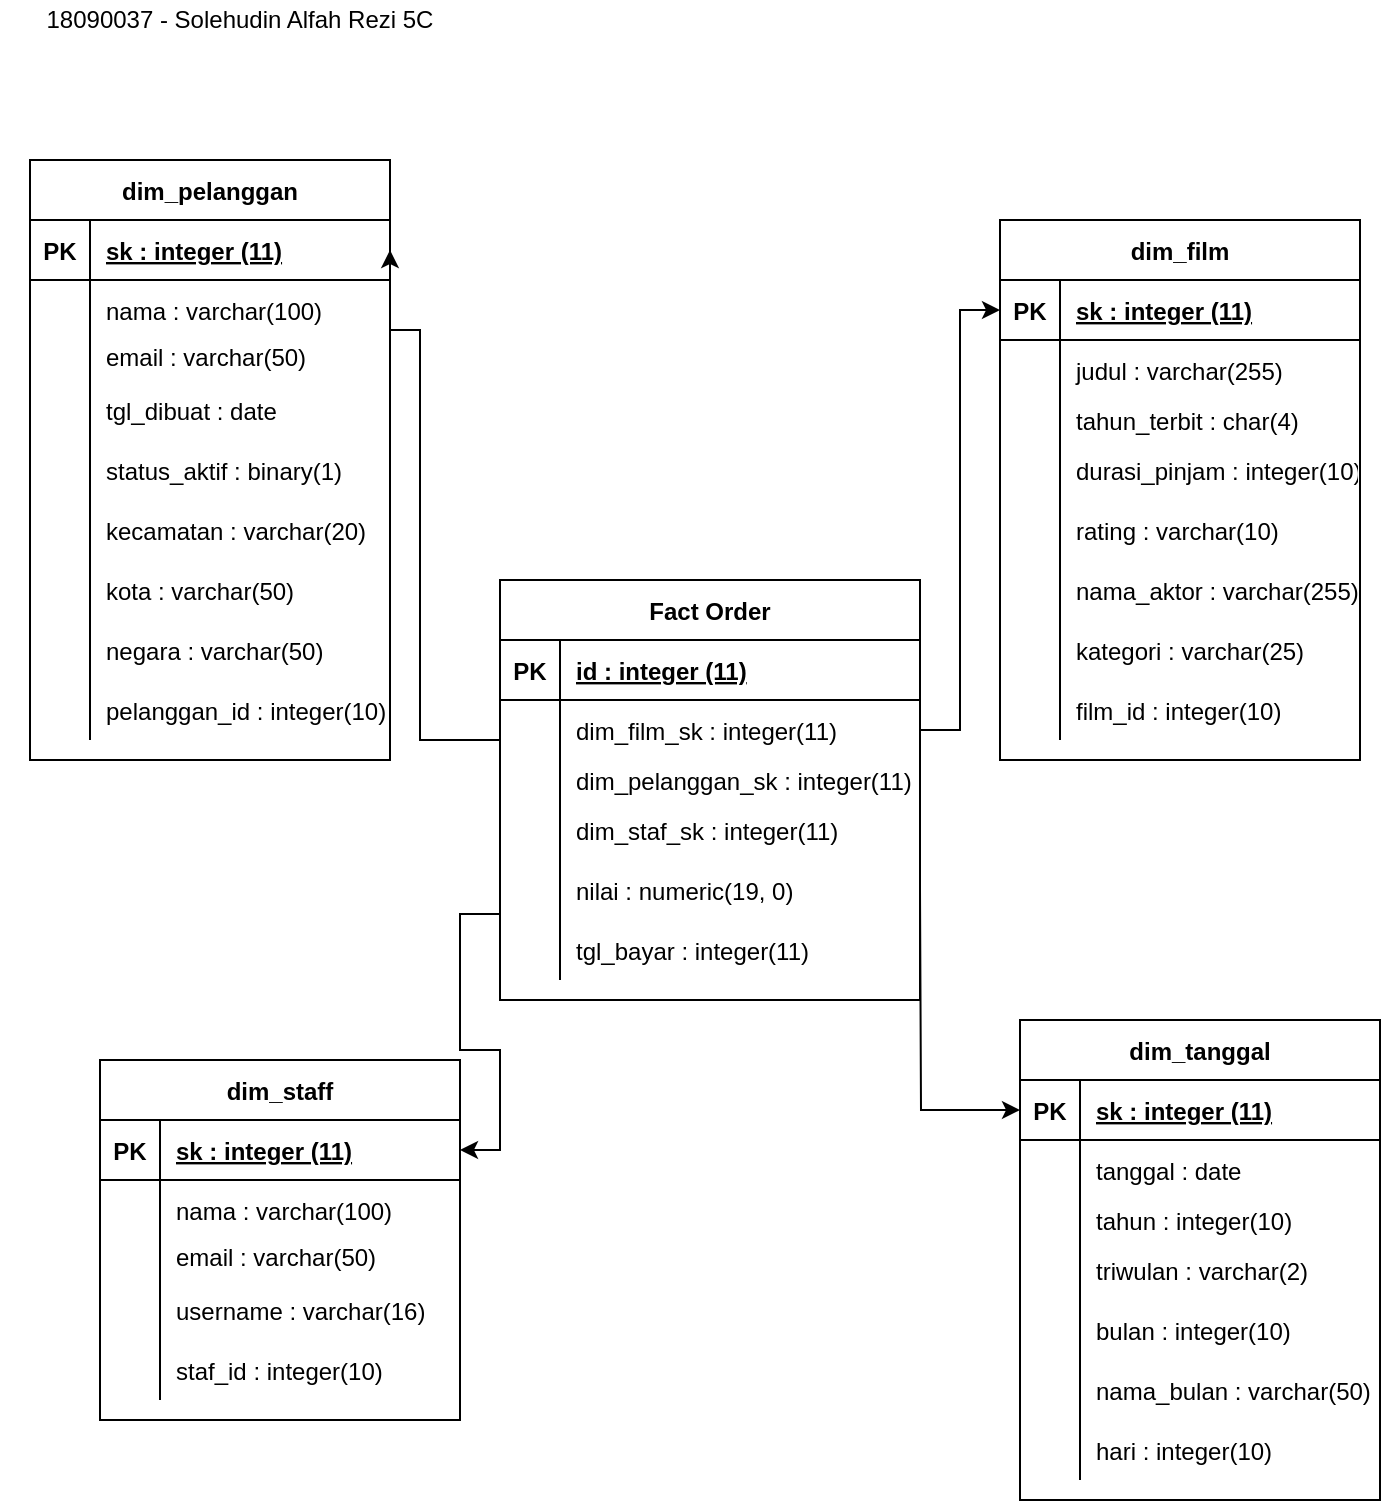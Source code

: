 <mxfile version="13.9.6"><diagram id="mrWGwfiHIIeGJahKB1WQ" name="Page-1"><mxGraphModel dx="1447" dy="723" grid="1" gridSize="10" guides="1" tooltips="1" connect="1" arrows="1" fold="1" page="1" pageScale="1" pageWidth="850" pageHeight="1100" math="0" shadow="0"><root><mxCell id="0"/><mxCell id="1" parent="0"/><mxCell id="gn8VK6mVbbOQk64Ak75K-1" style="edgeStyle=orthogonalEdgeStyle;rounded=0;orthogonalLoop=1;jettySize=auto;html=1;exitX=0;exitY=-0.1;exitDx=0;exitDy=0;exitPerimeter=0;" edge="1" parent="1" source="gn8VK6mVbbOQk64Ak75K-22" target="gn8VK6mVbbOQk64Ak75K-26"><mxGeometry relative="1" as="geometry"/></mxCell><mxCell id="gn8VK6mVbbOQk64Ak75K-2" style="edgeStyle=orthogonalEdgeStyle;rounded=0;orthogonalLoop=1;jettySize=auto;html=1;exitX=0;exitY=0.5;exitDx=0;exitDy=0;entryX=1;entryY=0.5;entryDx=0;entryDy=0;" edge="1" parent="1" source="gn8VK6mVbbOQk64Ak75K-13" target="gn8VK6mVbbOQk64Ak75K-42"><mxGeometry relative="1" as="geometry"><Array as="points"><mxPoint x="660" y="590"/><mxPoint x="620" y="590"/><mxPoint x="620" y="385"/></Array></mxGeometry></mxCell><mxCell id="gn8VK6mVbbOQk64Ak75K-3" style="edgeStyle=orthogonalEdgeStyle;rounded=0;orthogonalLoop=1;jettySize=auto;html=1;exitX=1;exitY=0.5;exitDx=0;exitDy=0;entryX=0;entryY=0.5;entryDx=0;entryDy=0;" edge="1" parent="1" source="gn8VK6mVbbOQk64Ak75K-10" target="gn8VK6mVbbOQk64Ak75K-92"><mxGeometry relative="1" as="geometry"/></mxCell><mxCell id="gn8VK6mVbbOQk64Ak75K-4" style="edgeStyle=orthogonalEdgeStyle;rounded=0;orthogonalLoop=1;jettySize=auto;html=1;entryX=0;entryY=0.5;entryDx=0;entryDy=0;" edge="1" parent="1" target="gn8VK6mVbbOQk64Ak75K-70"><mxGeometry relative="1" as="geometry"><mxPoint x="870" y="665" as="sourcePoint"/></mxGeometry></mxCell><mxCell id="gn8VK6mVbbOQk64Ak75K-5" value="18090037 - Solehudin Alfah Rezi 5C" style="text;html=1;strokeColor=none;fillColor=none;align=center;verticalAlign=middle;whiteSpace=wrap;rounded=0;" vertex="1" parent="1"><mxGeometry x="410" y="220" width="240" height="20" as="geometry"/></mxCell><mxCell id="gn8VK6mVbbOQk64Ak75K-6" value="Fact Order" style="shape=table;startSize=30;container=1;collapsible=1;childLayout=tableLayout;fixedRows=1;rowLines=0;fontStyle=1;align=center;resizeLast=1;" vertex="1" parent="1"><mxGeometry x="660" y="510" width="210" height="210" as="geometry"/></mxCell><mxCell id="gn8VK6mVbbOQk64Ak75K-7" value="" style="shape=partialRectangle;collapsible=0;dropTarget=0;pointerEvents=0;fillColor=none;top=0;left=0;bottom=1;right=0;points=[[0,0.5],[1,0.5]];portConstraint=eastwest;" vertex="1" parent="gn8VK6mVbbOQk64Ak75K-6"><mxGeometry y="30" width="210" height="30" as="geometry"/></mxCell><mxCell id="gn8VK6mVbbOQk64Ak75K-8" value="PK" style="shape=partialRectangle;connectable=0;fillColor=none;top=0;left=0;bottom=0;right=0;fontStyle=1;overflow=hidden;" vertex="1" parent="gn8VK6mVbbOQk64Ak75K-7"><mxGeometry width="30" height="30" as="geometry"/></mxCell><mxCell id="gn8VK6mVbbOQk64Ak75K-9" value="id : integer (11)" style="shape=partialRectangle;connectable=0;fillColor=none;top=0;left=0;bottom=0;right=0;align=left;spacingLeft=6;fontStyle=5;overflow=hidden;" vertex="1" parent="gn8VK6mVbbOQk64Ak75K-7"><mxGeometry x="30" width="180" height="30" as="geometry"/></mxCell><mxCell id="gn8VK6mVbbOQk64Ak75K-10" value="" style="shape=partialRectangle;collapsible=0;dropTarget=0;pointerEvents=0;fillColor=none;top=0;left=0;bottom=0;right=0;points=[[0,0.5],[1,0.5]];portConstraint=eastwest;" vertex="1" parent="gn8VK6mVbbOQk64Ak75K-6"><mxGeometry y="60" width="210" height="30" as="geometry"/></mxCell><mxCell id="gn8VK6mVbbOQk64Ak75K-11" value="" style="shape=partialRectangle;connectable=0;fillColor=none;top=0;left=0;bottom=0;right=0;editable=1;overflow=hidden;" vertex="1" parent="gn8VK6mVbbOQk64Ak75K-10"><mxGeometry width="30" height="30" as="geometry"/></mxCell><mxCell id="gn8VK6mVbbOQk64Ak75K-12" value="dim_film_sk : integer(11)" style="shape=partialRectangle;connectable=0;fillColor=none;top=0;left=0;bottom=0;right=0;align=left;spacingLeft=6;overflow=hidden;" vertex="1" parent="gn8VK6mVbbOQk64Ak75K-10"><mxGeometry x="30" width="180" height="30" as="geometry"/></mxCell><mxCell id="gn8VK6mVbbOQk64Ak75K-13" value="" style="shape=partialRectangle;collapsible=0;dropTarget=0;pointerEvents=0;fillColor=none;top=0;left=0;bottom=0;right=0;points=[[0,0.5],[1,0.5]];portConstraint=eastwest;" vertex="1" parent="gn8VK6mVbbOQk64Ak75K-6"><mxGeometry y="90" width="210" height="20" as="geometry"/></mxCell><mxCell id="gn8VK6mVbbOQk64Ak75K-14" value="" style="shape=partialRectangle;connectable=0;fillColor=none;top=0;left=0;bottom=0;right=0;editable=1;overflow=hidden;" vertex="1" parent="gn8VK6mVbbOQk64Ak75K-13"><mxGeometry width="30" height="20" as="geometry"/></mxCell><mxCell id="gn8VK6mVbbOQk64Ak75K-15" value="dim_pelanggan_sk : integer(11)" style="shape=partialRectangle;connectable=0;fillColor=none;top=0;left=0;bottom=0;right=0;align=left;spacingLeft=6;overflow=hidden;" vertex="1" parent="gn8VK6mVbbOQk64Ak75K-13"><mxGeometry x="30" width="180" height="20" as="geometry"/></mxCell><mxCell id="gn8VK6mVbbOQk64Ak75K-16" value="" style="shape=partialRectangle;collapsible=0;dropTarget=0;pointerEvents=0;fillColor=none;top=0;left=0;bottom=0;right=0;points=[[0,0.5],[1,0.5]];portConstraint=eastwest;" vertex="1" parent="gn8VK6mVbbOQk64Ak75K-6"><mxGeometry y="110" width="210" height="30" as="geometry"/></mxCell><mxCell id="gn8VK6mVbbOQk64Ak75K-17" value="" style="shape=partialRectangle;connectable=0;fillColor=none;top=0;left=0;bottom=0;right=0;editable=1;overflow=hidden;" vertex="1" parent="gn8VK6mVbbOQk64Ak75K-16"><mxGeometry width="30" height="30" as="geometry"/></mxCell><mxCell id="gn8VK6mVbbOQk64Ak75K-18" value="dim_staf_sk : integer(11) " style="shape=partialRectangle;connectable=0;fillColor=none;top=0;left=0;bottom=0;right=0;align=left;spacingLeft=6;overflow=hidden;" vertex="1" parent="gn8VK6mVbbOQk64Ak75K-16"><mxGeometry x="30" width="180" height="30" as="geometry"/></mxCell><mxCell id="gn8VK6mVbbOQk64Ak75K-19" value="" style="shape=partialRectangle;collapsible=0;dropTarget=0;pointerEvents=0;fillColor=none;top=0;left=0;bottom=0;right=0;points=[[0,0.5],[1,0.5]];portConstraint=eastwest;" vertex="1" parent="gn8VK6mVbbOQk64Ak75K-6"><mxGeometry y="140" width="210" height="30" as="geometry"/></mxCell><mxCell id="gn8VK6mVbbOQk64Ak75K-20" value="" style="shape=partialRectangle;connectable=0;fillColor=none;top=0;left=0;bottom=0;right=0;editable=1;overflow=hidden;" vertex="1" parent="gn8VK6mVbbOQk64Ak75K-19"><mxGeometry width="30" height="30" as="geometry"/></mxCell><mxCell id="gn8VK6mVbbOQk64Ak75K-21" value="nilai : numeric(19, 0)" style="shape=partialRectangle;connectable=0;fillColor=none;top=0;left=0;bottom=0;right=0;align=left;spacingLeft=6;overflow=hidden;" vertex="1" parent="gn8VK6mVbbOQk64Ak75K-19"><mxGeometry x="30" width="180" height="30" as="geometry"/></mxCell><mxCell id="gn8VK6mVbbOQk64Ak75K-22" value="" style="shape=partialRectangle;collapsible=0;dropTarget=0;pointerEvents=0;fillColor=none;top=0;left=0;bottom=0;right=0;points=[[0,0.5],[1,0.5]];portConstraint=eastwest;" vertex="1" parent="gn8VK6mVbbOQk64Ak75K-6"><mxGeometry y="170" width="210" height="30" as="geometry"/></mxCell><mxCell id="gn8VK6mVbbOQk64Ak75K-23" value="" style="shape=partialRectangle;connectable=0;fillColor=none;top=0;left=0;bottom=0;right=0;editable=1;overflow=hidden;" vertex="1" parent="gn8VK6mVbbOQk64Ak75K-22"><mxGeometry width="30" height="30" as="geometry"/></mxCell><mxCell id="gn8VK6mVbbOQk64Ak75K-24" value="tgl_bayar : integer(11)" style="shape=partialRectangle;connectable=0;fillColor=none;top=0;left=0;bottom=0;right=0;align=left;spacingLeft=6;overflow=hidden;" vertex="1" parent="gn8VK6mVbbOQk64Ak75K-22"><mxGeometry x="30" width="180" height="30" as="geometry"/></mxCell><mxCell id="gn8VK6mVbbOQk64Ak75K-25" value="dim_staff" style="shape=table;startSize=30;container=1;collapsible=1;childLayout=tableLayout;fixedRows=1;rowLines=0;fontStyle=1;align=center;resizeLast=1;" vertex="1" parent="1"><mxGeometry x="460" y="750" width="180" height="180" as="geometry"/></mxCell><mxCell id="gn8VK6mVbbOQk64Ak75K-26" value="" style="shape=partialRectangle;collapsible=0;dropTarget=0;pointerEvents=0;fillColor=none;top=0;left=0;bottom=1;right=0;points=[[0,0.5],[1,0.5]];portConstraint=eastwest;" vertex="1" parent="gn8VK6mVbbOQk64Ak75K-25"><mxGeometry y="30" width="180" height="30" as="geometry"/></mxCell><mxCell id="gn8VK6mVbbOQk64Ak75K-27" value="PK" style="shape=partialRectangle;connectable=0;fillColor=none;top=0;left=0;bottom=0;right=0;fontStyle=1;overflow=hidden;" vertex="1" parent="gn8VK6mVbbOQk64Ak75K-26"><mxGeometry width="30" height="30" as="geometry"/></mxCell><mxCell id="gn8VK6mVbbOQk64Ak75K-28" value="sk : integer (11)" style="shape=partialRectangle;connectable=0;fillColor=none;top=0;left=0;bottom=0;right=0;align=left;spacingLeft=6;fontStyle=5;overflow=hidden;" vertex="1" parent="gn8VK6mVbbOQk64Ak75K-26"><mxGeometry x="30" width="150" height="30" as="geometry"/></mxCell><mxCell id="gn8VK6mVbbOQk64Ak75K-29" value="" style="shape=partialRectangle;collapsible=0;dropTarget=0;pointerEvents=0;fillColor=none;top=0;left=0;bottom=0;right=0;points=[[0,0.5],[1,0.5]];portConstraint=eastwest;" vertex="1" parent="gn8VK6mVbbOQk64Ak75K-25"><mxGeometry y="60" width="180" height="30" as="geometry"/></mxCell><mxCell id="gn8VK6mVbbOQk64Ak75K-30" value="" style="shape=partialRectangle;connectable=0;fillColor=none;top=0;left=0;bottom=0;right=0;editable=1;overflow=hidden;" vertex="1" parent="gn8VK6mVbbOQk64Ak75K-29"><mxGeometry width="30" height="30" as="geometry"/></mxCell><mxCell id="gn8VK6mVbbOQk64Ak75K-31" value="nama : varchar(100)" style="shape=partialRectangle;connectable=0;fillColor=none;top=0;left=0;bottom=0;right=0;align=left;spacingLeft=6;overflow=hidden;" vertex="1" parent="gn8VK6mVbbOQk64Ak75K-29"><mxGeometry x="30" width="150" height="30" as="geometry"/></mxCell><mxCell id="gn8VK6mVbbOQk64Ak75K-32" value="" style="shape=partialRectangle;collapsible=0;dropTarget=0;pointerEvents=0;fillColor=none;top=0;left=0;bottom=0;right=0;points=[[0,0.5],[1,0.5]];portConstraint=eastwest;" vertex="1" parent="gn8VK6mVbbOQk64Ak75K-25"><mxGeometry y="90" width="180" height="20" as="geometry"/></mxCell><mxCell id="gn8VK6mVbbOQk64Ak75K-33" value="" style="shape=partialRectangle;connectable=0;fillColor=none;top=0;left=0;bottom=0;right=0;editable=1;overflow=hidden;" vertex="1" parent="gn8VK6mVbbOQk64Ak75K-32"><mxGeometry width="30" height="20" as="geometry"/></mxCell><mxCell id="gn8VK6mVbbOQk64Ak75K-34" value="email : varchar(50)&#10; " style="shape=partialRectangle;connectable=0;fillColor=none;top=0;left=0;bottom=0;right=0;align=left;spacingLeft=6;overflow=hidden;" vertex="1" parent="gn8VK6mVbbOQk64Ak75K-32"><mxGeometry x="30" width="150" height="20" as="geometry"/></mxCell><mxCell id="gn8VK6mVbbOQk64Ak75K-35" value="" style="shape=partialRectangle;collapsible=0;dropTarget=0;pointerEvents=0;fillColor=none;top=0;left=0;bottom=0;right=0;points=[[0,0.5],[1,0.5]];portConstraint=eastwest;" vertex="1" parent="gn8VK6mVbbOQk64Ak75K-25"><mxGeometry y="110" width="180" height="30" as="geometry"/></mxCell><mxCell id="gn8VK6mVbbOQk64Ak75K-36" value="" style="shape=partialRectangle;connectable=0;fillColor=none;top=0;left=0;bottom=0;right=0;editable=1;overflow=hidden;" vertex="1" parent="gn8VK6mVbbOQk64Ak75K-35"><mxGeometry width="30" height="30" as="geometry"/></mxCell><mxCell id="gn8VK6mVbbOQk64Ak75K-37" value="username : varchar(16)" style="shape=partialRectangle;connectable=0;fillColor=none;top=0;left=0;bottom=0;right=0;align=left;spacingLeft=6;overflow=hidden;" vertex="1" parent="gn8VK6mVbbOQk64Ak75K-35"><mxGeometry x="30" width="150" height="30" as="geometry"/></mxCell><mxCell id="gn8VK6mVbbOQk64Ak75K-38" value="" style="shape=partialRectangle;collapsible=0;dropTarget=0;pointerEvents=0;fillColor=none;top=0;left=0;bottom=0;right=0;points=[[0,0.5],[1,0.5]];portConstraint=eastwest;" vertex="1" parent="gn8VK6mVbbOQk64Ak75K-25"><mxGeometry y="140" width="180" height="30" as="geometry"/></mxCell><mxCell id="gn8VK6mVbbOQk64Ak75K-39" value="" style="shape=partialRectangle;connectable=0;fillColor=none;top=0;left=0;bottom=0;right=0;editable=1;overflow=hidden;" vertex="1" parent="gn8VK6mVbbOQk64Ak75K-38"><mxGeometry width="30" height="30" as="geometry"/></mxCell><mxCell id="gn8VK6mVbbOQk64Ak75K-40" value="staf_id : integer(10)" style="shape=partialRectangle;connectable=0;fillColor=none;top=0;left=0;bottom=0;right=0;align=left;spacingLeft=6;overflow=hidden;" vertex="1" parent="gn8VK6mVbbOQk64Ak75K-38"><mxGeometry x="30" width="150" height="30" as="geometry"/></mxCell><mxCell id="gn8VK6mVbbOQk64Ak75K-41" value="dim_pelanggan" style="shape=table;startSize=30;container=1;collapsible=1;childLayout=tableLayout;fixedRows=1;rowLines=0;fontStyle=1;align=center;resizeLast=1;" vertex="1" parent="1"><mxGeometry x="425" y="300" width="180" height="300" as="geometry"/></mxCell><mxCell id="gn8VK6mVbbOQk64Ak75K-42" value="" style="shape=partialRectangle;collapsible=0;dropTarget=0;pointerEvents=0;fillColor=none;top=0;left=0;bottom=1;right=0;points=[[0,0.5],[1,0.5]];portConstraint=eastwest;" vertex="1" parent="gn8VK6mVbbOQk64Ak75K-41"><mxGeometry y="30" width="180" height="30" as="geometry"/></mxCell><mxCell id="gn8VK6mVbbOQk64Ak75K-43" value="PK" style="shape=partialRectangle;connectable=0;fillColor=none;top=0;left=0;bottom=0;right=0;fontStyle=1;overflow=hidden;" vertex="1" parent="gn8VK6mVbbOQk64Ak75K-42"><mxGeometry width="30" height="30" as="geometry"/></mxCell><mxCell id="gn8VK6mVbbOQk64Ak75K-44" value="sk : integer (11)" style="shape=partialRectangle;connectable=0;fillColor=none;top=0;left=0;bottom=0;right=0;align=left;spacingLeft=6;fontStyle=5;overflow=hidden;" vertex="1" parent="gn8VK6mVbbOQk64Ak75K-42"><mxGeometry x="30" width="150" height="30" as="geometry"/></mxCell><mxCell id="gn8VK6mVbbOQk64Ak75K-45" value="" style="shape=partialRectangle;collapsible=0;dropTarget=0;pointerEvents=0;fillColor=none;top=0;left=0;bottom=0;right=0;points=[[0,0.5],[1,0.5]];portConstraint=eastwest;" vertex="1" parent="gn8VK6mVbbOQk64Ak75K-41"><mxGeometry y="60" width="180" height="30" as="geometry"/></mxCell><mxCell id="gn8VK6mVbbOQk64Ak75K-46" value="" style="shape=partialRectangle;connectable=0;fillColor=none;top=0;left=0;bottom=0;right=0;editable=1;overflow=hidden;" vertex="1" parent="gn8VK6mVbbOQk64Ak75K-45"><mxGeometry width="30" height="30" as="geometry"/></mxCell><mxCell id="gn8VK6mVbbOQk64Ak75K-47" value="nama : varchar(100)" style="shape=partialRectangle;connectable=0;fillColor=none;top=0;left=0;bottom=0;right=0;align=left;spacingLeft=6;overflow=hidden;" vertex="1" parent="gn8VK6mVbbOQk64Ak75K-45"><mxGeometry x="30" width="150" height="30" as="geometry"/></mxCell><mxCell id="gn8VK6mVbbOQk64Ak75K-48" value="" style="shape=partialRectangle;collapsible=0;dropTarget=0;pointerEvents=0;fillColor=none;top=0;left=0;bottom=0;right=0;points=[[0,0.5],[1,0.5]];portConstraint=eastwest;" vertex="1" parent="gn8VK6mVbbOQk64Ak75K-41"><mxGeometry y="90" width="180" height="20" as="geometry"/></mxCell><mxCell id="gn8VK6mVbbOQk64Ak75K-49" value="" style="shape=partialRectangle;connectable=0;fillColor=none;top=0;left=0;bottom=0;right=0;editable=1;overflow=hidden;" vertex="1" parent="gn8VK6mVbbOQk64Ak75K-48"><mxGeometry width="30" height="20" as="geometry"/></mxCell><mxCell id="gn8VK6mVbbOQk64Ak75K-50" value="email : varchar(50)&#10; " style="shape=partialRectangle;connectable=0;fillColor=none;top=0;left=0;bottom=0;right=0;align=left;spacingLeft=6;overflow=hidden;" vertex="1" parent="gn8VK6mVbbOQk64Ak75K-48"><mxGeometry x="30" width="150" height="20" as="geometry"/></mxCell><mxCell id="gn8VK6mVbbOQk64Ak75K-51" value="" style="shape=partialRectangle;collapsible=0;dropTarget=0;pointerEvents=0;fillColor=none;top=0;left=0;bottom=0;right=0;points=[[0,0.5],[1,0.5]];portConstraint=eastwest;" vertex="1" parent="gn8VK6mVbbOQk64Ak75K-41"><mxGeometry y="110" width="180" height="30" as="geometry"/></mxCell><mxCell id="gn8VK6mVbbOQk64Ak75K-52" value="" style="shape=partialRectangle;connectable=0;fillColor=none;top=0;left=0;bottom=0;right=0;editable=1;overflow=hidden;" vertex="1" parent="gn8VK6mVbbOQk64Ak75K-51"><mxGeometry width="30" height="30" as="geometry"/></mxCell><mxCell id="gn8VK6mVbbOQk64Ak75K-53" value="tgl_dibuat : date" style="shape=partialRectangle;connectable=0;fillColor=none;top=0;left=0;bottom=0;right=0;align=left;spacingLeft=6;overflow=hidden;" vertex="1" parent="gn8VK6mVbbOQk64Ak75K-51"><mxGeometry x="30" width="150" height="30" as="geometry"/></mxCell><mxCell id="gn8VK6mVbbOQk64Ak75K-54" value="" style="shape=partialRectangle;collapsible=0;dropTarget=0;pointerEvents=0;fillColor=none;top=0;left=0;bottom=0;right=0;points=[[0,0.5],[1,0.5]];portConstraint=eastwest;" vertex="1" parent="gn8VK6mVbbOQk64Ak75K-41"><mxGeometry y="140" width="180" height="30" as="geometry"/></mxCell><mxCell id="gn8VK6mVbbOQk64Ak75K-55" value="" style="shape=partialRectangle;connectable=0;fillColor=none;top=0;left=0;bottom=0;right=0;editable=1;overflow=hidden;" vertex="1" parent="gn8VK6mVbbOQk64Ak75K-54"><mxGeometry width="30" height="30" as="geometry"/></mxCell><mxCell id="gn8VK6mVbbOQk64Ak75K-56" value="status_aktif : binary(1)" style="shape=partialRectangle;connectable=0;fillColor=none;top=0;left=0;bottom=0;right=0;align=left;spacingLeft=6;overflow=hidden;" vertex="1" parent="gn8VK6mVbbOQk64Ak75K-54"><mxGeometry x="30" width="150" height="30" as="geometry"/></mxCell><mxCell id="gn8VK6mVbbOQk64Ak75K-57" value="" style="shape=partialRectangle;collapsible=0;dropTarget=0;pointerEvents=0;fillColor=none;top=0;left=0;bottom=0;right=0;points=[[0,0.5],[1,0.5]];portConstraint=eastwest;" vertex="1" parent="gn8VK6mVbbOQk64Ak75K-41"><mxGeometry y="170" width="180" height="30" as="geometry"/></mxCell><mxCell id="gn8VK6mVbbOQk64Ak75K-58" value="" style="shape=partialRectangle;connectable=0;fillColor=none;top=0;left=0;bottom=0;right=0;editable=1;overflow=hidden;" vertex="1" parent="gn8VK6mVbbOQk64Ak75K-57"><mxGeometry width="30" height="30" as="geometry"/></mxCell><mxCell id="gn8VK6mVbbOQk64Ak75K-59" value="kecamatan : varchar(20)" style="shape=partialRectangle;connectable=0;fillColor=none;top=0;left=0;bottom=0;right=0;align=left;spacingLeft=6;overflow=hidden;" vertex="1" parent="gn8VK6mVbbOQk64Ak75K-57"><mxGeometry x="30" width="150" height="30" as="geometry"/></mxCell><mxCell id="gn8VK6mVbbOQk64Ak75K-60" value="" style="shape=partialRectangle;collapsible=0;dropTarget=0;pointerEvents=0;fillColor=none;top=0;left=0;bottom=0;right=0;points=[[0,0.5],[1,0.5]];portConstraint=eastwest;" vertex="1" parent="gn8VK6mVbbOQk64Ak75K-41"><mxGeometry y="200" width="180" height="30" as="geometry"/></mxCell><mxCell id="gn8VK6mVbbOQk64Ak75K-61" value="" style="shape=partialRectangle;connectable=0;fillColor=none;top=0;left=0;bottom=0;right=0;editable=1;overflow=hidden;" vertex="1" parent="gn8VK6mVbbOQk64Ak75K-60"><mxGeometry width="30" height="30" as="geometry"/></mxCell><mxCell id="gn8VK6mVbbOQk64Ak75K-62" value="kota : varchar(50)" style="shape=partialRectangle;connectable=0;fillColor=none;top=0;left=0;bottom=0;right=0;align=left;spacingLeft=6;overflow=hidden;" vertex="1" parent="gn8VK6mVbbOQk64Ak75K-60"><mxGeometry x="30" width="150" height="30" as="geometry"/></mxCell><mxCell id="gn8VK6mVbbOQk64Ak75K-63" value="" style="shape=partialRectangle;collapsible=0;dropTarget=0;pointerEvents=0;fillColor=none;top=0;left=0;bottom=0;right=0;points=[[0,0.5],[1,0.5]];portConstraint=eastwest;" vertex="1" parent="gn8VK6mVbbOQk64Ak75K-41"><mxGeometry y="230" width="180" height="30" as="geometry"/></mxCell><mxCell id="gn8VK6mVbbOQk64Ak75K-64" value="" style="shape=partialRectangle;connectable=0;fillColor=none;top=0;left=0;bottom=0;right=0;editable=1;overflow=hidden;" vertex="1" parent="gn8VK6mVbbOQk64Ak75K-63"><mxGeometry width="30" height="30" as="geometry"/></mxCell><mxCell id="gn8VK6mVbbOQk64Ak75K-65" value="negara : varchar(50)" style="shape=partialRectangle;connectable=0;fillColor=none;top=0;left=0;bottom=0;right=0;align=left;spacingLeft=6;overflow=hidden;" vertex="1" parent="gn8VK6mVbbOQk64Ak75K-63"><mxGeometry x="30" width="150" height="30" as="geometry"/></mxCell><mxCell id="gn8VK6mVbbOQk64Ak75K-66" value="" style="shape=partialRectangle;collapsible=0;dropTarget=0;pointerEvents=0;fillColor=none;top=0;left=0;bottom=0;right=0;points=[[0,0.5],[1,0.5]];portConstraint=eastwest;" vertex="1" parent="gn8VK6mVbbOQk64Ak75K-41"><mxGeometry y="260" width="180" height="30" as="geometry"/></mxCell><mxCell id="gn8VK6mVbbOQk64Ak75K-67" value="" style="shape=partialRectangle;connectable=0;fillColor=none;top=0;left=0;bottom=0;right=0;editable=1;overflow=hidden;" vertex="1" parent="gn8VK6mVbbOQk64Ak75K-66"><mxGeometry width="30" height="30" as="geometry"/></mxCell><mxCell id="gn8VK6mVbbOQk64Ak75K-68" value="pelanggan_id : integer(10) " style="shape=partialRectangle;connectable=0;fillColor=none;top=0;left=0;bottom=0;right=0;align=left;spacingLeft=6;overflow=hidden;" vertex="1" parent="gn8VK6mVbbOQk64Ak75K-66"><mxGeometry x="30" width="150" height="30" as="geometry"/></mxCell><mxCell id="gn8VK6mVbbOQk64Ak75K-69" value="dim_tanggal" style="shape=table;startSize=30;container=1;collapsible=1;childLayout=tableLayout;fixedRows=1;rowLines=0;fontStyle=1;align=center;resizeLast=1;" vertex="1" parent="1"><mxGeometry x="920" y="730" width="180" height="240" as="geometry"/></mxCell><mxCell id="gn8VK6mVbbOQk64Ak75K-70" value="" style="shape=partialRectangle;collapsible=0;dropTarget=0;pointerEvents=0;fillColor=none;top=0;left=0;bottom=1;right=0;points=[[0,0.5],[1,0.5]];portConstraint=eastwest;" vertex="1" parent="gn8VK6mVbbOQk64Ak75K-69"><mxGeometry y="30" width="180" height="30" as="geometry"/></mxCell><mxCell id="gn8VK6mVbbOQk64Ak75K-71" value="PK" style="shape=partialRectangle;connectable=0;fillColor=none;top=0;left=0;bottom=0;right=0;fontStyle=1;overflow=hidden;" vertex="1" parent="gn8VK6mVbbOQk64Ak75K-70"><mxGeometry width="30" height="30" as="geometry"/></mxCell><mxCell id="gn8VK6mVbbOQk64Ak75K-72" value="sk : integer (11)" style="shape=partialRectangle;connectable=0;fillColor=none;top=0;left=0;bottom=0;right=0;align=left;spacingLeft=6;fontStyle=5;overflow=hidden;" vertex="1" parent="gn8VK6mVbbOQk64Ak75K-70"><mxGeometry x="30" width="150" height="30" as="geometry"/></mxCell><mxCell id="gn8VK6mVbbOQk64Ak75K-73" value="" style="shape=partialRectangle;collapsible=0;dropTarget=0;pointerEvents=0;fillColor=none;top=0;left=0;bottom=0;right=0;points=[[0,0.5],[1,0.5]];portConstraint=eastwest;" vertex="1" parent="gn8VK6mVbbOQk64Ak75K-69"><mxGeometry y="60" width="180" height="30" as="geometry"/></mxCell><mxCell id="gn8VK6mVbbOQk64Ak75K-74" value="" style="shape=partialRectangle;connectable=0;fillColor=none;top=0;left=0;bottom=0;right=0;editable=1;overflow=hidden;" vertex="1" parent="gn8VK6mVbbOQk64Ak75K-73"><mxGeometry width="30" height="30" as="geometry"/></mxCell><mxCell id="gn8VK6mVbbOQk64Ak75K-75" value="tanggal : date" style="shape=partialRectangle;connectable=0;fillColor=none;top=0;left=0;bottom=0;right=0;align=left;spacingLeft=6;overflow=hidden;" vertex="1" parent="gn8VK6mVbbOQk64Ak75K-73"><mxGeometry x="30" width="150" height="30" as="geometry"/></mxCell><mxCell id="gn8VK6mVbbOQk64Ak75K-76" value="" style="shape=partialRectangle;collapsible=0;dropTarget=0;pointerEvents=0;fillColor=none;top=0;left=0;bottom=0;right=0;points=[[0,0.5],[1,0.5]];portConstraint=eastwest;" vertex="1" parent="gn8VK6mVbbOQk64Ak75K-69"><mxGeometry y="90" width="180" height="20" as="geometry"/></mxCell><mxCell id="gn8VK6mVbbOQk64Ak75K-77" value="" style="shape=partialRectangle;connectable=0;fillColor=none;top=0;left=0;bottom=0;right=0;editable=1;overflow=hidden;" vertex="1" parent="gn8VK6mVbbOQk64Ak75K-76"><mxGeometry width="30" height="20" as="geometry"/></mxCell><mxCell id="gn8VK6mVbbOQk64Ak75K-78" value="tahun : integer(10)" style="shape=partialRectangle;connectable=0;fillColor=none;top=0;left=0;bottom=0;right=0;align=left;spacingLeft=6;overflow=hidden;" vertex="1" parent="gn8VK6mVbbOQk64Ak75K-76"><mxGeometry x="30" width="150" height="20" as="geometry"/></mxCell><mxCell id="gn8VK6mVbbOQk64Ak75K-79" value="" style="shape=partialRectangle;collapsible=0;dropTarget=0;pointerEvents=0;fillColor=none;top=0;left=0;bottom=0;right=0;points=[[0,0.5],[1,0.5]];portConstraint=eastwest;" vertex="1" parent="gn8VK6mVbbOQk64Ak75K-69"><mxGeometry y="110" width="180" height="30" as="geometry"/></mxCell><mxCell id="gn8VK6mVbbOQk64Ak75K-80" value="" style="shape=partialRectangle;connectable=0;fillColor=none;top=0;left=0;bottom=0;right=0;editable=1;overflow=hidden;" vertex="1" parent="gn8VK6mVbbOQk64Ak75K-79"><mxGeometry width="30" height="30" as="geometry"/></mxCell><mxCell id="gn8VK6mVbbOQk64Ak75K-81" value="triwulan : varchar(2)" style="shape=partialRectangle;connectable=0;fillColor=none;top=0;left=0;bottom=0;right=0;align=left;spacingLeft=6;overflow=hidden;" vertex="1" parent="gn8VK6mVbbOQk64Ak75K-79"><mxGeometry x="30" width="150" height="30" as="geometry"/></mxCell><mxCell id="gn8VK6mVbbOQk64Ak75K-82" value="" style="shape=partialRectangle;collapsible=0;dropTarget=0;pointerEvents=0;fillColor=none;top=0;left=0;bottom=0;right=0;points=[[0,0.5],[1,0.5]];portConstraint=eastwest;" vertex="1" parent="gn8VK6mVbbOQk64Ak75K-69"><mxGeometry y="140" width="180" height="30" as="geometry"/></mxCell><mxCell id="gn8VK6mVbbOQk64Ak75K-83" value="" style="shape=partialRectangle;connectable=0;fillColor=none;top=0;left=0;bottom=0;right=0;editable=1;overflow=hidden;" vertex="1" parent="gn8VK6mVbbOQk64Ak75K-82"><mxGeometry width="30" height="30" as="geometry"/></mxCell><mxCell id="gn8VK6mVbbOQk64Ak75K-84" value="bulan : integer(10)" style="shape=partialRectangle;connectable=0;fillColor=none;top=0;left=0;bottom=0;right=0;align=left;spacingLeft=6;overflow=hidden;" vertex="1" parent="gn8VK6mVbbOQk64Ak75K-82"><mxGeometry x="30" width="150" height="30" as="geometry"/></mxCell><mxCell id="gn8VK6mVbbOQk64Ak75K-85" value="" style="shape=partialRectangle;collapsible=0;dropTarget=0;pointerEvents=0;fillColor=none;top=0;left=0;bottom=0;right=0;points=[[0,0.5],[1,0.5]];portConstraint=eastwest;" vertex="1" parent="gn8VK6mVbbOQk64Ak75K-69"><mxGeometry y="170" width="180" height="30" as="geometry"/></mxCell><mxCell id="gn8VK6mVbbOQk64Ak75K-86" value="" style="shape=partialRectangle;connectable=0;fillColor=none;top=0;left=0;bottom=0;right=0;editable=1;overflow=hidden;" vertex="1" parent="gn8VK6mVbbOQk64Ak75K-85"><mxGeometry width="30" height="30" as="geometry"/></mxCell><mxCell id="gn8VK6mVbbOQk64Ak75K-87" value="nama_bulan : varchar(50)" style="shape=partialRectangle;connectable=0;fillColor=none;top=0;left=0;bottom=0;right=0;align=left;spacingLeft=6;overflow=hidden;" vertex="1" parent="gn8VK6mVbbOQk64Ak75K-85"><mxGeometry x="30" width="150" height="30" as="geometry"/></mxCell><mxCell id="gn8VK6mVbbOQk64Ak75K-88" value="" style="shape=partialRectangle;collapsible=0;dropTarget=0;pointerEvents=0;fillColor=none;top=0;left=0;bottom=0;right=0;points=[[0,0.5],[1,0.5]];portConstraint=eastwest;" vertex="1" parent="gn8VK6mVbbOQk64Ak75K-69"><mxGeometry y="200" width="180" height="30" as="geometry"/></mxCell><mxCell id="gn8VK6mVbbOQk64Ak75K-89" value="" style="shape=partialRectangle;connectable=0;fillColor=none;top=0;left=0;bottom=0;right=0;editable=1;overflow=hidden;" vertex="1" parent="gn8VK6mVbbOQk64Ak75K-88"><mxGeometry width="30" height="30" as="geometry"/></mxCell><mxCell id="gn8VK6mVbbOQk64Ak75K-90" value="hari : integer(10)" style="shape=partialRectangle;connectable=0;fillColor=none;top=0;left=0;bottom=0;right=0;align=left;spacingLeft=6;overflow=hidden;" vertex="1" parent="gn8VK6mVbbOQk64Ak75K-88"><mxGeometry x="30" width="150" height="30" as="geometry"/></mxCell><mxCell id="gn8VK6mVbbOQk64Ak75K-91" value="dim_film" style="shape=table;startSize=30;container=1;collapsible=1;childLayout=tableLayout;fixedRows=1;rowLines=0;fontStyle=1;align=center;resizeLast=1;" vertex="1" parent="1"><mxGeometry x="910" y="330" width="180" height="270" as="geometry"/></mxCell><mxCell id="gn8VK6mVbbOQk64Ak75K-92" value="" style="shape=partialRectangle;collapsible=0;dropTarget=0;pointerEvents=0;fillColor=none;top=0;left=0;bottom=1;right=0;points=[[0,0.5],[1,0.5]];portConstraint=eastwest;" vertex="1" parent="gn8VK6mVbbOQk64Ak75K-91"><mxGeometry y="30" width="180" height="30" as="geometry"/></mxCell><mxCell id="gn8VK6mVbbOQk64Ak75K-93" value="PK" style="shape=partialRectangle;connectable=0;fillColor=none;top=0;left=0;bottom=0;right=0;fontStyle=1;overflow=hidden;" vertex="1" parent="gn8VK6mVbbOQk64Ak75K-92"><mxGeometry width="30" height="30" as="geometry"/></mxCell><mxCell id="gn8VK6mVbbOQk64Ak75K-94" value="sk : integer (11)" style="shape=partialRectangle;connectable=0;fillColor=none;top=0;left=0;bottom=0;right=0;align=left;spacingLeft=6;fontStyle=5;overflow=hidden;" vertex="1" parent="gn8VK6mVbbOQk64Ak75K-92"><mxGeometry x="30" width="150" height="30" as="geometry"/></mxCell><mxCell id="gn8VK6mVbbOQk64Ak75K-95" value="" style="shape=partialRectangle;collapsible=0;dropTarget=0;pointerEvents=0;fillColor=none;top=0;left=0;bottom=0;right=0;points=[[0,0.5],[1,0.5]];portConstraint=eastwest;" vertex="1" parent="gn8VK6mVbbOQk64Ak75K-91"><mxGeometry y="60" width="180" height="30" as="geometry"/></mxCell><mxCell id="gn8VK6mVbbOQk64Ak75K-96" value="" style="shape=partialRectangle;connectable=0;fillColor=none;top=0;left=0;bottom=0;right=0;editable=1;overflow=hidden;" vertex="1" parent="gn8VK6mVbbOQk64Ak75K-95"><mxGeometry width="30" height="30" as="geometry"/></mxCell><mxCell id="gn8VK6mVbbOQk64Ak75K-97" value="judul : varchar(255)" style="shape=partialRectangle;connectable=0;fillColor=none;top=0;left=0;bottom=0;right=0;align=left;spacingLeft=6;overflow=hidden;" vertex="1" parent="gn8VK6mVbbOQk64Ak75K-95"><mxGeometry x="30" width="150" height="30" as="geometry"/></mxCell><mxCell id="gn8VK6mVbbOQk64Ak75K-98" value="" style="shape=partialRectangle;collapsible=0;dropTarget=0;pointerEvents=0;fillColor=none;top=0;left=0;bottom=0;right=0;points=[[0,0.5],[1,0.5]];portConstraint=eastwest;" vertex="1" parent="gn8VK6mVbbOQk64Ak75K-91"><mxGeometry y="90" width="180" height="20" as="geometry"/></mxCell><mxCell id="gn8VK6mVbbOQk64Ak75K-99" value="" style="shape=partialRectangle;connectable=0;fillColor=none;top=0;left=0;bottom=0;right=0;editable=1;overflow=hidden;" vertex="1" parent="gn8VK6mVbbOQk64Ak75K-98"><mxGeometry width="30" height="20" as="geometry"/></mxCell><mxCell id="gn8VK6mVbbOQk64Ak75K-100" value="tahun_terbit : char(4)" style="shape=partialRectangle;connectable=0;fillColor=none;top=0;left=0;bottom=0;right=0;align=left;spacingLeft=6;overflow=hidden;" vertex="1" parent="gn8VK6mVbbOQk64Ak75K-98"><mxGeometry x="30" width="150" height="20" as="geometry"/></mxCell><mxCell id="gn8VK6mVbbOQk64Ak75K-101" value="" style="shape=partialRectangle;collapsible=0;dropTarget=0;pointerEvents=0;fillColor=none;top=0;left=0;bottom=0;right=0;points=[[0,0.5],[1,0.5]];portConstraint=eastwest;" vertex="1" parent="gn8VK6mVbbOQk64Ak75K-91"><mxGeometry y="110" width="180" height="30" as="geometry"/></mxCell><mxCell id="gn8VK6mVbbOQk64Ak75K-102" value="" style="shape=partialRectangle;connectable=0;fillColor=none;top=0;left=0;bottom=0;right=0;editable=1;overflow=hidden;" vertex="1" parent="gn8VK6mVbbOQk64Ak75K-101"><mxGeometry width="30" height="30" as="geometry"/></mxCell><mxCell id="gn8VK6mVbbOQk64Ak75K-103" value="durasi_pinjam : integer(10)" style="shape=partialRectangle;connectable=0;fillColor=none;top=0;left=0;bottom=0;right=0;align=left;spacingLeft=6;overflow=hidden;" vertex="1" parent="gn8VK6mVbbOQk64Ak75K-101"><mxGeometry x="30" width="150" height="30" as="geometry"/></mxCell><mxCell id="gn8VK6mVbbOQk64Ak75K-104" value="" style="shape=partialRectangle;collapsible=0;dropTarget=0;pointerEvents=0;fillColor=none;top=0;left=0;bottom=0;right=0;points=[[0,0.5],[1,0.5]];portConstraint=eastwest;" vertex="1" parent="gn8VK6mVbbOQk64Ak75K-91"><mxGeometry y="140" width="180" height="30" as="geometry"/></mxCell><mxCell id="gn8VK6mVbbOQk64Ak75K-105" value="" style="shape=partialRectangle;connectable=0;fillColor=none;top=0;left=0;bottom=0;right=0;editable=1;overflow=hidden;" vertex="1" parent="gn8VK6mVbbOQk64Ak75K-104"><mxGeometry width="30" height="30" as="geometry"/></mxCell><mxCell id="gn8VK6mVbbOQk64Ak75K-106" value="rating : varchar(10)" style="shape=partialRectangle;connectable=0;fillColor=none;top=0;left=0;bottom=0;right=0;align=left;spacingLeft=6;overflow=hidden;" vertex="1" parent="gn8VK6mVbbOQk64Ak75K-104"><mxGeometry x="30" width="150" height="30" as="geometry"/></mxCell><mxCell id="gn8VK6mVbbOQk64Ak75K-107" value="" style="shape=partialRectangle;collapsible=0;dropTarget=0;pointerEvents=0;fillColor=none;top=0;left=0;bottom=0;right=0;points=[[0,0.5],[1,0.5]];portConstraint=eastwest;" vertex="1" parent="gn8VK6mVbbOQk64Ak75K-91"><mxGeometry y="170" width="180" height="30" as="geometry"/></mxCell><mxCell id="gn8VK6mVbbOQk64Ak75K-108" value="" style="shape=partialRectangle;connectable=0;fillColor=none;top=0;left=0;bottom=0;right=0;editable=1;overflow=hidden;" vertex="1" parent="gn8VK6mVbbOQk64Ak75K-107"><mxGeometry width="30" height="30" as="geometry"/></mxCell><mxCell id="gn8VK6mVbbOQk64Ak75K-109" value="nama_aktor : varchar(255)" style="shape=partialRectangle;connectable=0;fillColor=none;top=0;left=0;bottom=0;right=0;align=left;spacingLeft=6;overflow=hidden;" vertex="1" parent="gn8VK6mVbbOQk64Ak75K-107"><mxGeometry x="30" width="150" height="30" as="geometry"/></mxCell><mxCell id="gn8VK6mVbbOQk64Ak75K-110" value="" style="shape=partialRectangle;collapsible=0;dropTarget=0;pointerEvents=0;fillColor=none;top=0;left=0;bottom=0;right=0;points=[[0,0.5],[1,0.5]];portConstraint=eastwest;" vertex="1" parent="gn8VK6mVbbOQk64Ak75K-91"><mxGeometry y="200" width="180" height="30" as="geometry"/></mxCell><mxCell id="gn8VK6mVbbOQk64Ak75K-111" value="" style="shape=partialRectangle;connectable=0;fillColor=none;top=0;left=0;bottom=0;right=0;editable=1;overflow=hidden;" vertex="1" parent="gn8VK6mVbbOQk64Ak75K-110"><mxGeometry width="30" height="30" as="geometry"/></mxCell><mxCell id="gn8VK6mVbbOQk64Ak75K-112" value="kategori : varchar(25)" style="shape=partialRectangle;connectable=0;fillColor=none;top=0;left=0;bottom=0;right=0;align=left;spacingLeft=6;overflow=hidden;" vertex="1" parent="gn8VK6mVbbOQk64Ak75K-110"><mxGeometry x="30" width="150" height="30" as="geometry"/></mxCell><mxCell id="gn8VK6mVbbOQk64Ak75K-113" value="" style="shape=partialRectangle;collapsible=0;dropTarget=0;pointerEvents=0;fillColor=none;top=0;left=0;bottom=0;right=0;points=[[0,0.5],[1,0.5]];portConstraint=eastwest;" vertex="1" parent="gn8VK6mVbbOQk64Ak75K-91"><mxGeometry y="230" width="180" height="30" as="geometry"/></mxCell><mxCell id="gn8VK6mVbbOQk64Ak75K-114" value="" style="shape=partialRectangle;connectable=0;fillColor=none;top=0;left=0;bottom=0;right=0;editable=1;overflow=hidden;" vertex="1" parent="gn8VK6mVbbOQk64Ak75K-113"><mxGeometry width="30" height="30" as="geometry"/></mxCell><mxCell id="gn8VK6mVbbOQk64Ak75K-115" value="film_id : integer(10)" style="shape=partialRectangle;connectable=0;fillColor=none;top=0;left=0;bottom=0;right=0;align=left;spacingLeft=6;overflow=hidden;" vertex="1" parent="gn8VK6mVbbOQk64Ak75K-113"><mxGeometry x="30" width="150" height="30" as="geometry"/></mxCell></root></mxGraphModel></diagram></mxfile>